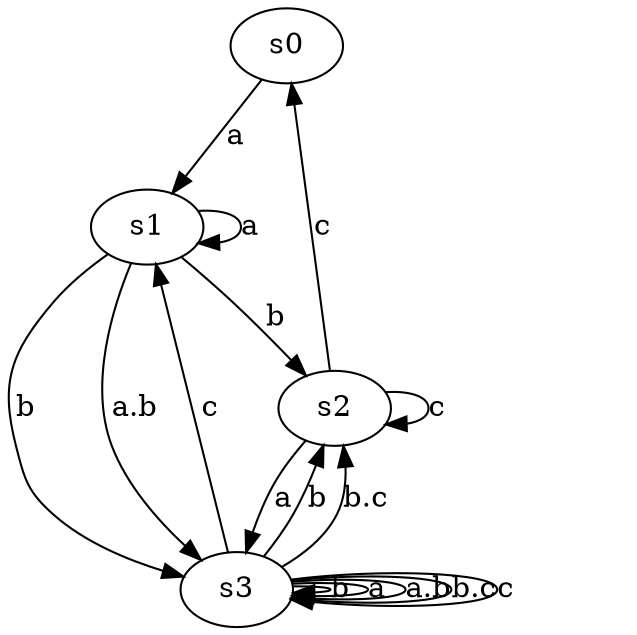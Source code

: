 digraph premier { 
  s0->s1 [
    label= "a"
  ] ;
  s1->s2 [
    label= "b"
  ] ;
  s1->s3 [
    label= "b"
  ] ;
  s1->s1 [
    label= "a"
  ] ;
  s1->s3 [
    label= "a.b"
  ] ;
  s2->s3 [
    label= "a"
  ] ;
  s2->s0 [
    label= "c"
  ] ;
  s2->s2 [
    label= "c"
  ] ;
  s3->s2 [
    label= "b"
  ] ;
  s3->s3 [
    label= "b"
  ] ;
  s3->s3 [
    label= "a"
  ] ;
  s3->s3 [
    label= "a.b"
  ] ;
  s3->s1 [
    label= "c"
  ] ;
  s3->s2 [
    label= "b.c"
  ] ;
  s3->s3 [
    label= "b.c"
  ] ;
  s3->s3 [
    label= "c"
  ] ;
}

